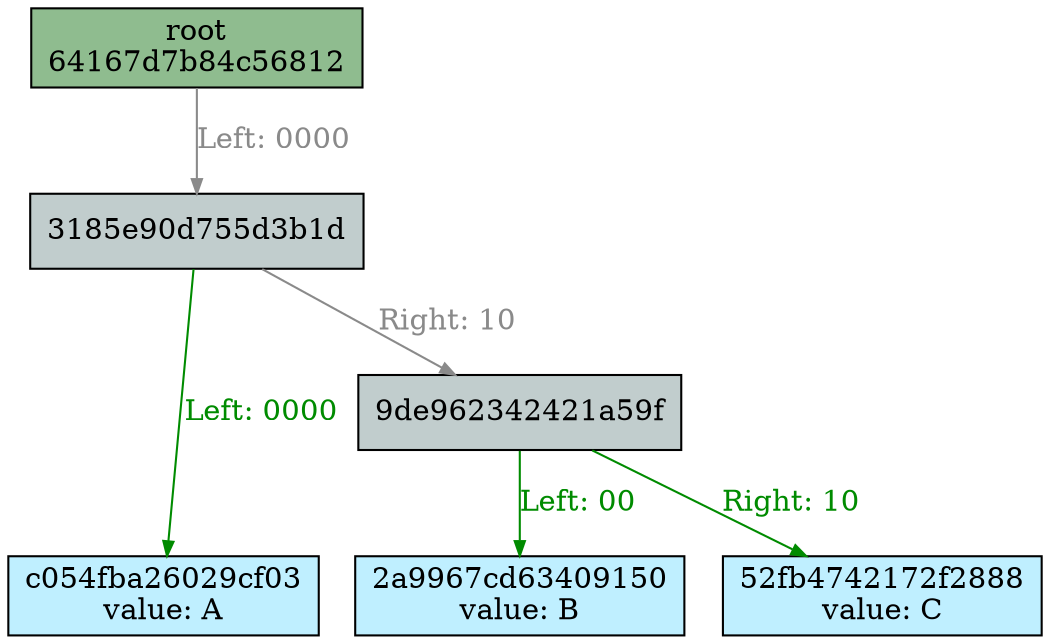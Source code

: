 Digraph merkletree {

h64167d7b84c56812 -> h3185e90d755d3b1d [arrowsize=0.7 color=gray54 fontcolor=gray54 label="Left: 0000\l" nojustify=true ];
h3185e90d755d3b1d -> hc054fba26029cf03 [arrowsize=0.7 color=green4 fillcolor=green4 fontcolor=green4 label="Left: 0000" nojustify=true ];
h3185e90d755d3b1d -> h9de962342421a59f [arrowsize=0.7 color=gray54 fontcolor=gray54 label="Right: 10\l" nojustify=true ];
h9de962342421a59f -> h2a9967cd63409150 [arrowsize=0.7 color=green4 fillcolor=green4 fontcolor=green4 label="Left: 00" nojustify=true ];
h9de962342421a59f -> h52fb4742172f2888 [arrowsize=0.7 color=green4 fillcolor=green4 fontcolor=green4 label="Right: 10" nojustify=true ];

Subgraph depth_0 {
rank=same

h64167d7b84c56812 [fillcolor=darkseagreen label="root\n64167d7b84c56812" ordering=out shape=box style=filled ];
}


Subgraph depth_4 {
rank=same

h3185e90d755d3b1d [fillcolor=azure3 label="3185e90d755d3b1d" ordering=out shape=box style=filled ];
}


Subgraph depth_256 {
rank=same

hc054fba26029cf03 [fillcolor=lightblue1 label="c054fba26029cf03\nvalue: A" ordering=out shape=box style=filled ];
h2a9967cd63409150 [fillcolor=lightblue1 label="2a9967cd63409150\nvalue: B" ordering=out shape=box style=filled ];
h52fb4742172f2888 [fillcolor=lightblue1 label="52fb4742172f2888\nvalue: C" ordering=out shape=box style=filled ];
}


Subgraph depth_6 {
rank=same

h9de962342421a59f [fillcolor=azure3 label="9de962342421a59f" ordering=out shape=box style=filled ];
}

}
